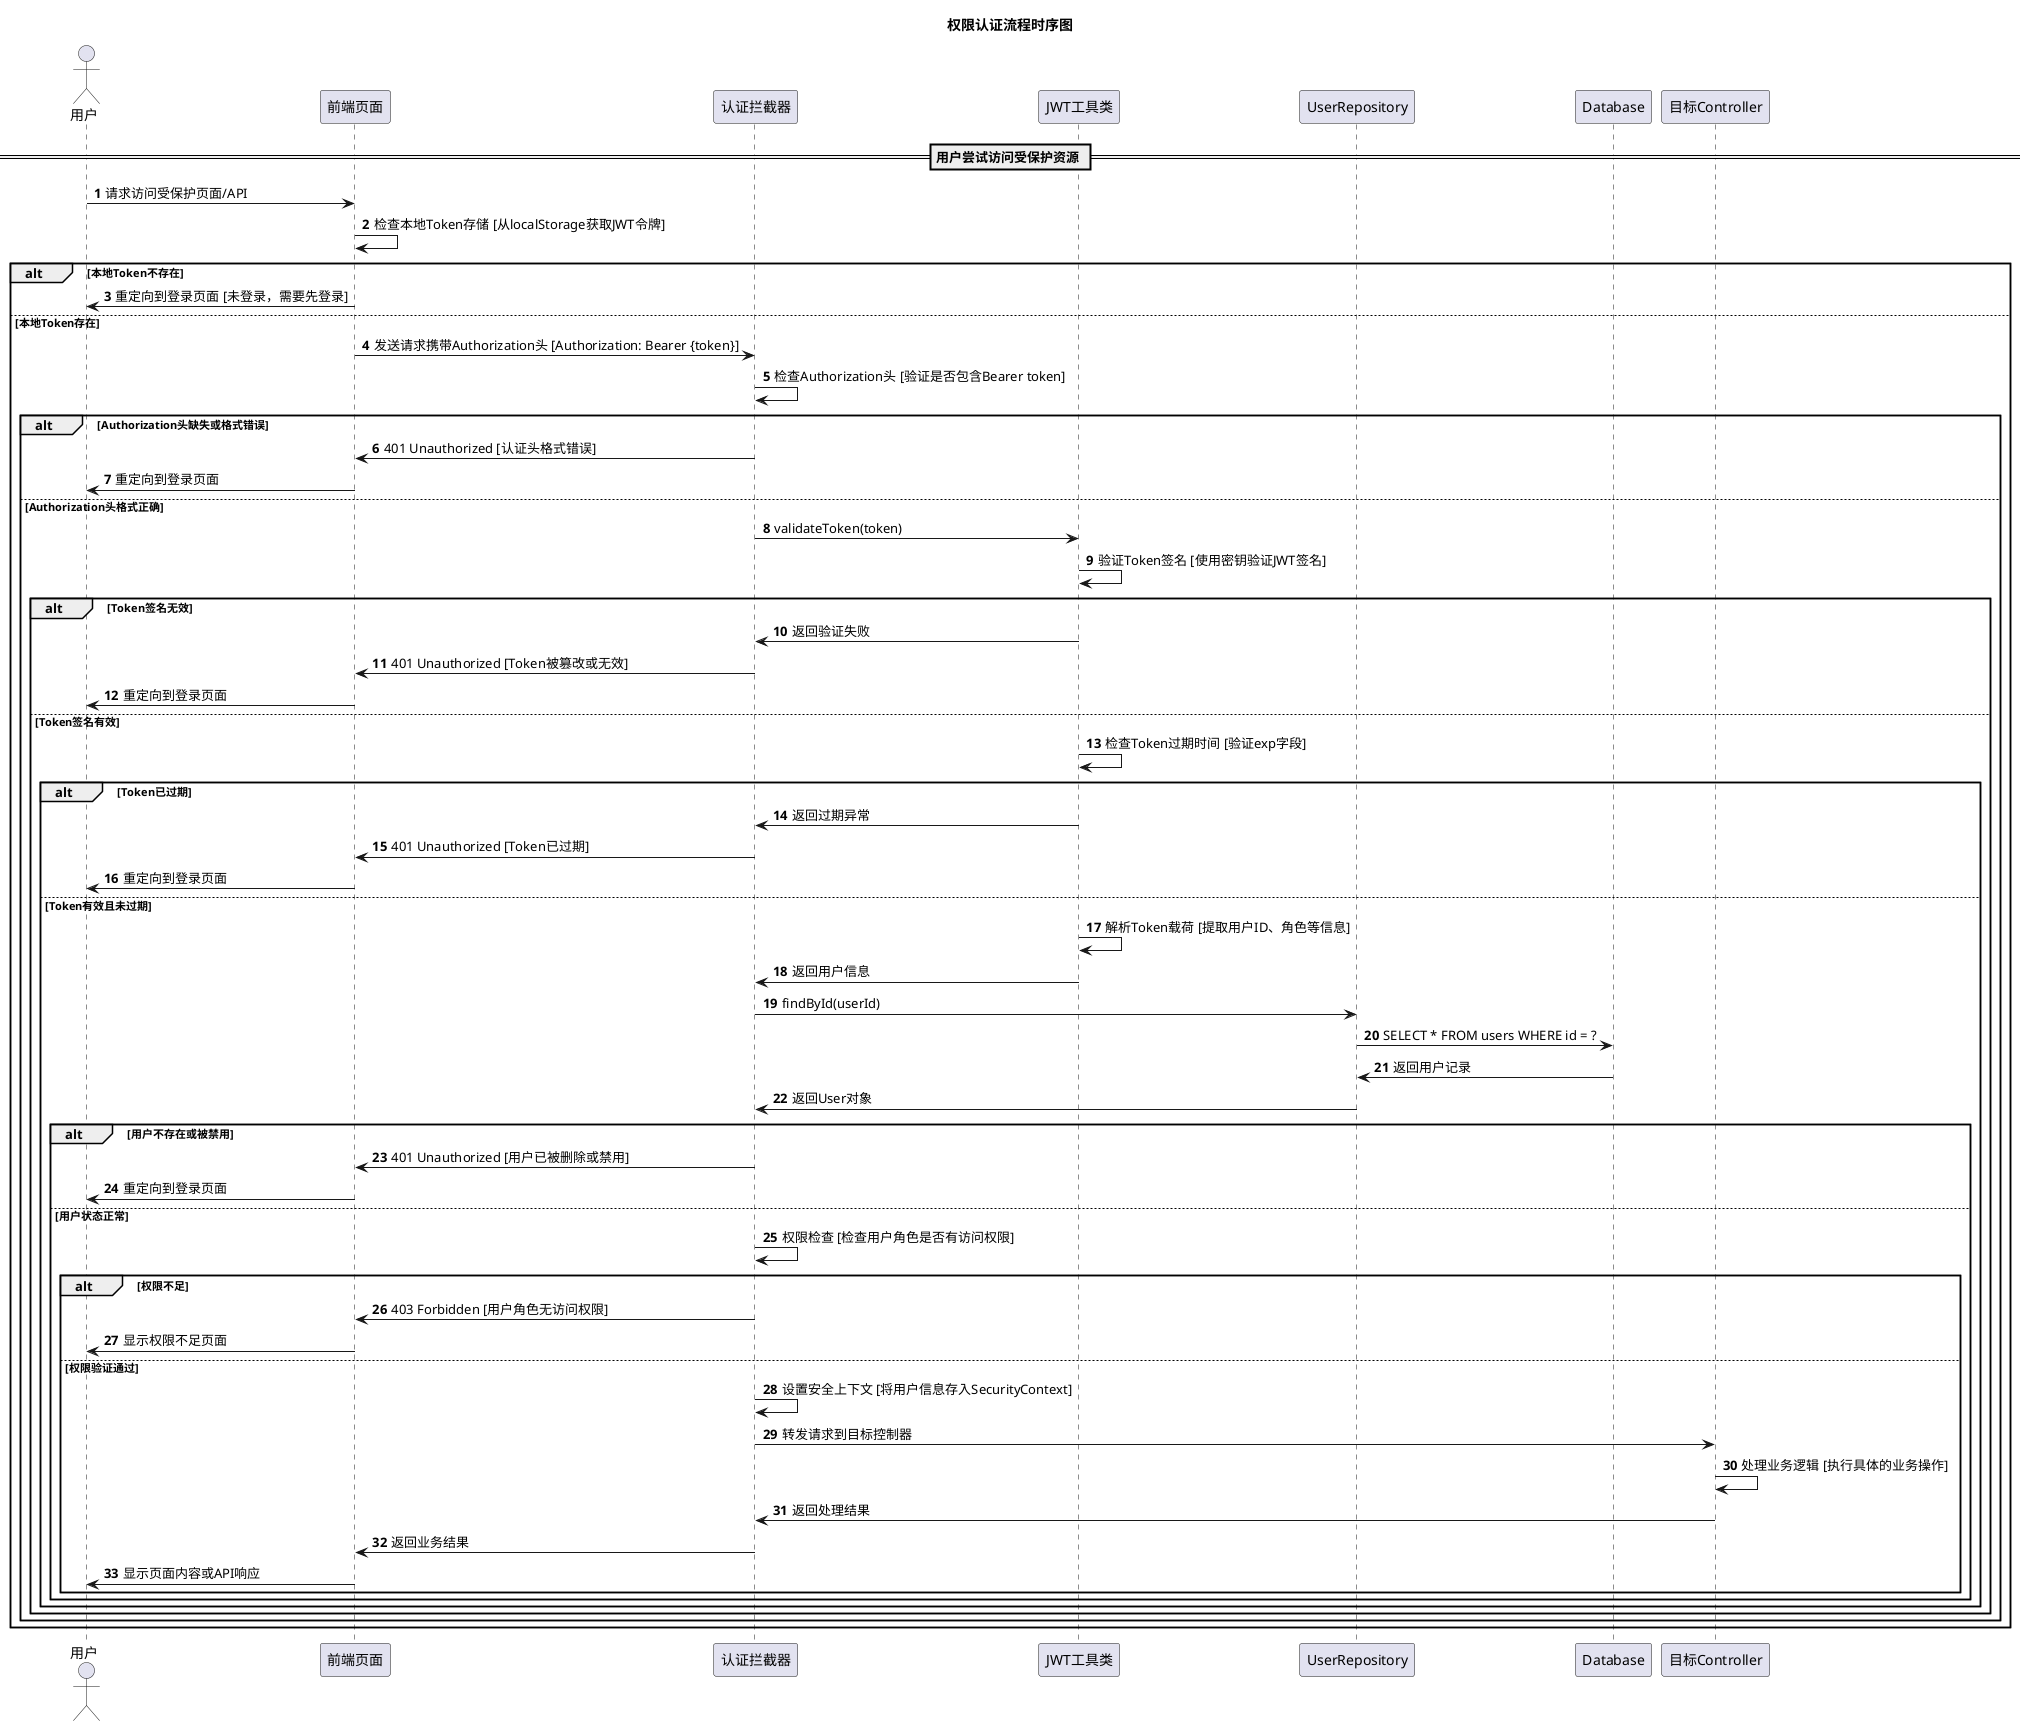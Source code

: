 @startuml 权限认证时序图
title 权限认证流程时序图

actor 用户 as U
participant "前端页面" as FP
participant "认证拦截器" as AI
participant "JWT工具类" as JWT
participant "UserRepository" as UR
participant "Database" as DB
participant "目标Controller" as TC

autonumber

== 用户尝试访问受保护资源 ==
U -> FP: 请求访问受保护页面/API
FP -> FP: 检查本地Token存储 [从localStorage获取JWT令牌]

alt 本地Token不存在
    FP -> U: 重定向到登录页面 [未登录，需要先登录]
else 本地Token存在
    FP -> AI: 发送请求携带Authorization头 [Authorization: Bearer {token}]
    AI -> AI: 检查Authorization头 [验证是否包含Bearer token]
    
    alt Authorization头缺失或格式错误
        AI -> FP: 401 Unauthorized [认证头格式错误]
        FP -> U: 重定向到登录页面
    else Authorization头格式正确
        AI -> JWT: validateToken(token)
        JWT -> JWT: 验证Token签名 [使用密钥验证JWT签名]
        
        alt Token签名无效
            JWT -> AI: 返回验证失败
            AI -> FP: 401 Unauthorized [Token被篡改或无效]
            FP -> U: 重定向到登录页面
        else Token签名有效
            JWT -> JWT: 检查Token过期时间 [验证exp字段]
            
            alt Token已过期
                JWT -> AI: 返回过期异常
                AI -> FP: 401 Unauthorized [Token已过期]
                FP -> U: 重定向到登录页面
            else Token有效且未过期
                JWT -> JWT: 解析Token载荷 [提取用户ID、角色等信息]
                JWT -> AI: 返回用户信息
                
                AI -> UR: findById(userId)
                UR -> DB: SELECT * FROM users WHERE id = ?
                DB -> UR: 返回用户记录
                UR -> AI: 返回User对象
                
                alt 用户不存在或被禁用
                    AI -> FP: 401 Unauthorized [用户已被删除或禁用]
                    FP -> U: 重定向到登录页面
                else 用户状态正常
                    AI -> AI: 权限检查 [检查用户角色是否有访问权限]
                    
                    alt 权限不足
                        AI -> FP: 403 Forbidden [用户角色无访问权限]
                        FP -> U: 显示权限不足页面
                    else 权限验证通过
                        AI -> AI: 设置安全上下文 [将用户信息存入SecurityContext]
                        AI -> TC: 转发请求到目标控制器
                        TC -> TC: 处理业务逻辑 [执行具体的业务操作]
                        TC -> AI: 返回处理结果
                        AI -> FP: 返回业务结果
                        FP -> U: 显示页面内容或API响应
                    end
                end
            end
        end
    end
end

@enduml 